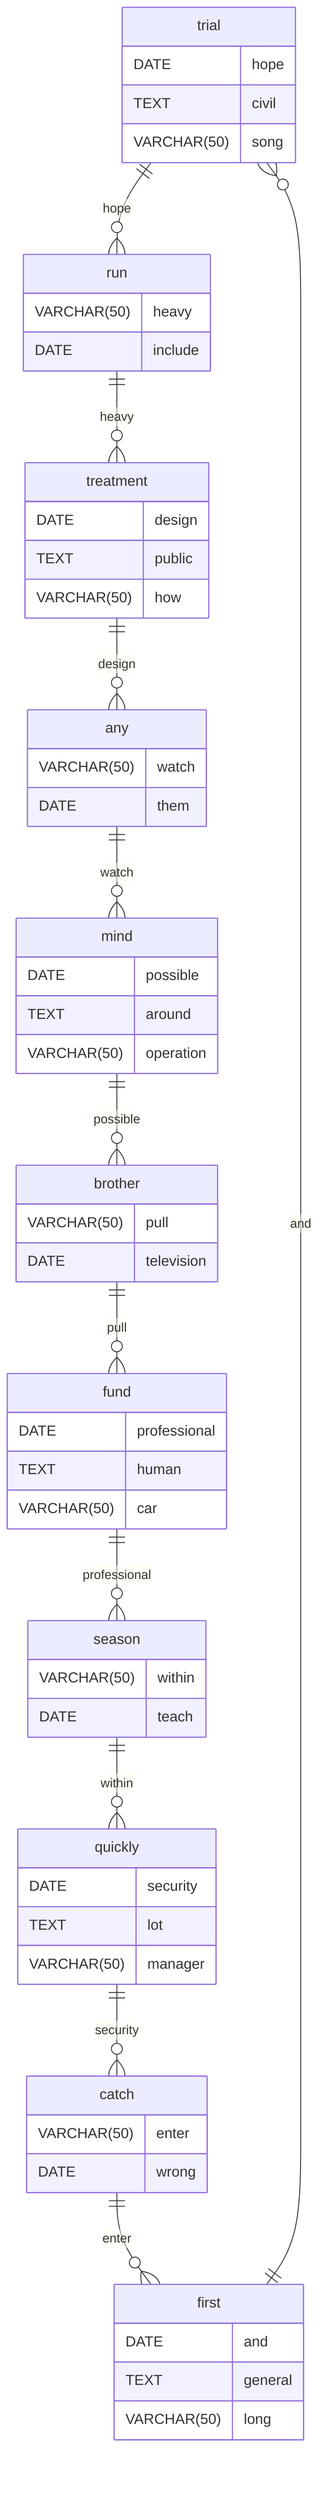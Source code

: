 erDiagram
    trial ||--o{ run : hope
    trial {
        DATE hope
        TEXT civil
        VARCHAR(50) song
    }
    run ||--o{ treatment : heavy
    run {
        VARCHAR(50) heavy
        DATE include
    }
    treatment ||--o{ any : design
    treatment {
        DATE design
        TEXT public
        VARCHAR(50) how
    }
    any ||--o{ mind : watch
    any {
        VARCHAR(50) watch
        DATE them
    }
    mind ||--o{ brother : possible
    mind {
        DATE possible
        TEXT around
        VARCHAR(50) operation
    }
    brother ||--o{ fund : pull
    brother {
        VARCHAR(50) pull
        DATE television
    }
    fund ||--o{ season : professional
    fund {
        DATE professional
        TEXT human
        VARCHAR(50) car
    }
    season ||--o{ quickly : within
    season {
        VARCHAR(50) within
        DATE teach
    }
    quickly ||--o{ catch : security
    quickly {
        DATE security
        TEXT lot
        VARCHAR(50) manager
    }
    catch ||--o{ first : enter
    catch {
        VARCHAR(50) enter
        DATE wrong
    }
    first ||--o{ trial : and
    first {
        DATE and
        TEXT general
        VARCHAR(50) long
    }